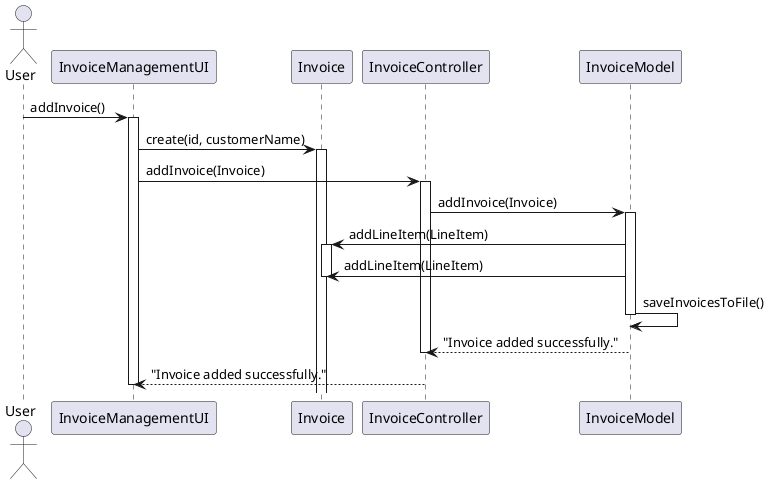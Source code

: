 @startuml

actor User

User -> InvoiceManagementUI: addInvoice()
activate InvoiceManagementUI

InvoiceManagementUI -> Invoice: create(id, customerName)
activate Invoice

InvoiceManagementUI -> InvoiceController: addInvoice(Invoice)
activate InvoiceController

InvoiceController -> InvoiceModel: addInvoice(Invoice)
activate InvoiceModel

InvoiceModel -> Invoice: addLineItem(LineItem)
activate Invoice

InvoiceModel -> Invoice: addLineItem(LineItem)
deactivate Invoice

InvoiceModel -> InvoiceModel: saveInvoicesToFile()
deactivate InvoiceModel

InvoiceController <-- InvoiceModel: "Invoice added successfully."
deactivate InvoiceController

InvoiceManagementUI <-- InvoiceController: "Invoice added successfully."
deactivate InvoiceManagementUI

@enduml